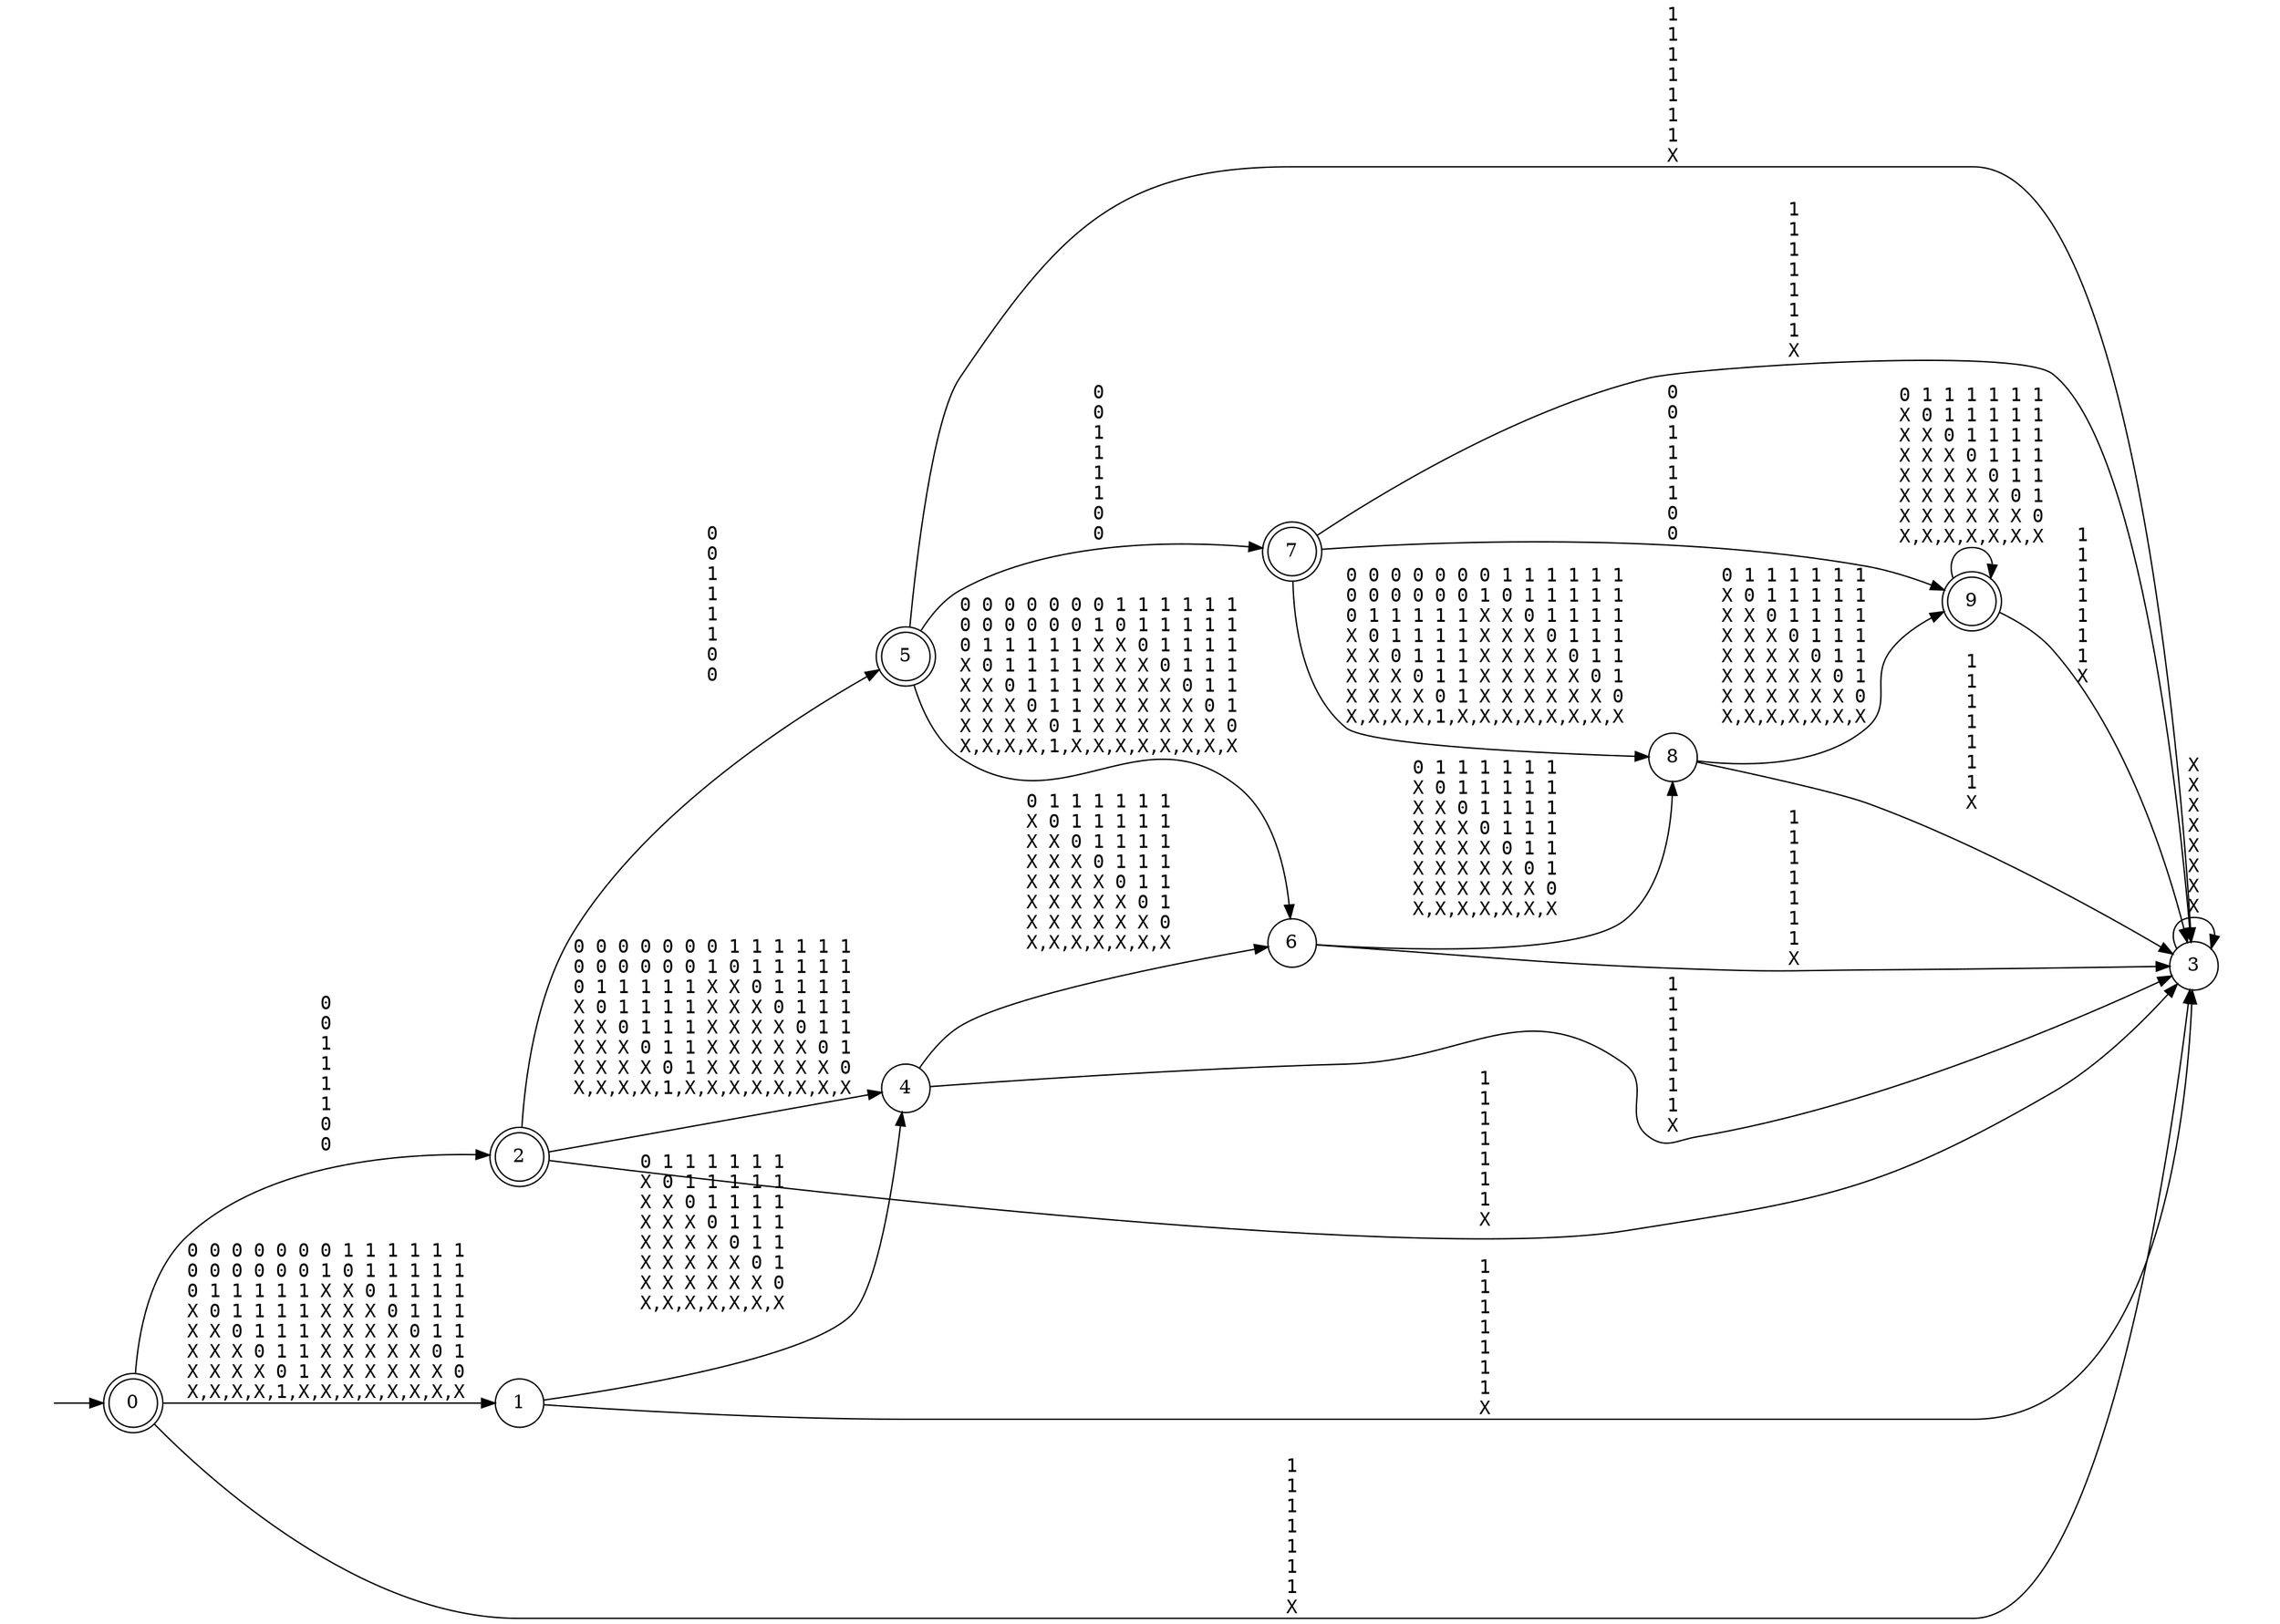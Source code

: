 digraph MONA_DFA {
 rankdir = LR;
 center = true;
 size = "700.5,1000.5";
 edge [fontname = Courier];
 node [height = .5, width = .5];
 node [shape = doublecircle]; 0; 2; 5; 7; 9;
 node [shape = circle]; 1; 3; 4; 6; 8;
 node [shape = box];
 init [shape = plaintext, label = ""];
 init -> 0;
 0 -> 1 [label="0 0 0 0 0 0 0 1 1 1 1 1 1\n0 0 0 0 0 0 1 0 1 1 1 1 1\n0 1 1 1 1 1 X X 0 1 1 1 1\nX 0 1 1 1 1 X X X 0 1 1 1\nX X 0 1 1 1 X X X X 0 1 1\nX X X 0 1 1 X X X X X 0 1\nX X X X 0 1 X X X X X X 0\nX,X,X,X,1,X,X,X,X,X,X,X,X"];
 0 -> 2 [label="0\n0\n1\n1\n1\n1\n0\n0"];
 0 -> 3 [label="1\n1\n1\n1\n1\n1\n1\nX"];
 1 -> 3 [label="1\n1\n1\n1\n1\n1\n1\nX"];
 1 -> 4 [label="0 1 1 1 1 1 1\nX 0 1 1 1 1 1\nX X 0 1 1 1 1\nX X X 0 1 1 1\nX X X X 0 1 1\nX X X X X 0 1\nX X X X X X 0\nX,X,X,X,X,X,X"];
 2 -> 3 [label="1\n1\n1\n1\n1\n1\n1\nX"];
 2 -> 4 [label="0 0 0 0 0 0 0 1 1 1 1 1 1\n0 0 0 0 0 0 1 0 1 1 1 1 1\n0 1 1 1 1 1 X X 0 1 1 1 1\nX 0 1 1 1 1 X X X 0 1 1 1\nX X 0 1 1 1 X X X X 0 1 1\nX X X 0 1 1 X X X X X 0 1\nX X X X 0 1 X X X X X X 0\nX,X,X,X,1,X,X,X,X,X,X,X,X"];
 2 -> 5 [label="0\n0\n1\n1\n1\n1\n0\n0"];
 3 -> 3 [label="X\nX\nX\nX\nX\nX\nX\nX"];
 4 -> 3 [label="1\n1\n1\n1\n1\n1\n1\nX"];
 4 -> 6 [label="0 1 1 1 1 1 1\nX 0 1 1 1 1 1\nX X 0 1 1 1 1\nX X X 0 1 1 1\nX X X X 0 1 1\nX X X X X 0 1\nX X X X X X 0\nX,X,X,X,X,X,X"];
 5 -> 3 [label="1\n1\n1\n1\n1\n1\n1\nX"];
 5 -> 6 [label="0 0 0 0 0 0 0 1 1 1 1 1 1\n0 0 0 0 0 0 1 0 1 1 1 1 1\n0 1 1 1 1 1 X X 0 1 1 1 1\nX 0 1 1 1 1 X X X 0 1 1 1\nX X 0 1 1 1 X X X X 0 1 1\nX X X 0 1 1 X X X X X 0 1\nX X X X 0 1 X X X X X X 0\nX,X,X,X,1,X,X,X,X,X,X,X,X"];
 5 -> 7 [label="0\n0\n1\n1\n1\n1\n0\n0"];
 6 -> 3 [label="1\n1\n1\n1\n1\n1\n1\nX"];
 6 -> 8 [label="0 1 1 1 1 1 1\nX 0 1 1 1 1 1\nX X 0 1 1 1 1\nX X X 0 1 1 1\nX X X X 0 1 1\nX X X X X 0 1\nX X X X X X 0\nX,X,X,X,X,X,X"];
 7 -> 3 [label="1\n1\n1\n1\n1\n1\n1\nX"];
 7 -> 8 [label="0 0 0 0 0 0 0 1 1 1 1 1 1\n0 0 0 0 0 0 1 0 1 1 1 1 1\n0 1 1 1 1 1 X X 0 1 1 1 1\nX 0 1 1 1 1 X X X 0 1 1 1\nX X 0 1 1 1 X X X X 0 1 1\nX X X 0 1 1 X X X X X 0 1\nX X X X 0 1 X X X X X X 0\nX,X,X,X,1,X,X,X,X,X,X,X,X"];
 7 -> 9 [label="0\n0\n1\n1\n1\n1\n0\n0"];
 8 -> 3 [label="1\n1\n1\n1\n1\n1\n1\nX"];
 8 -> 9 [label="0 1 1 1 1 1 1\nX 0 1 1 1 1 1\nX X 0 1 1 1 1\nX X X 0 1 1 1\nX X X X 0 1 1\nX X X X X 0 1\nX X X X X X 0\nX,X,X,X,X,X,X"];
 9 -> 3 [label="1\n1\n1\n1\n1\n1\n1\nX"];
 9 -> 9 [label="0 1 1 1 1 1 1\nX 0 1 1 1 1 1\nX X 0 1 1 1 1\nX X X 0 1 1 1\nX X X X 0 1 1\nX X X X X 0 1\nX X X X X X 0\nX,X,X,X,X,X,X"];
}

